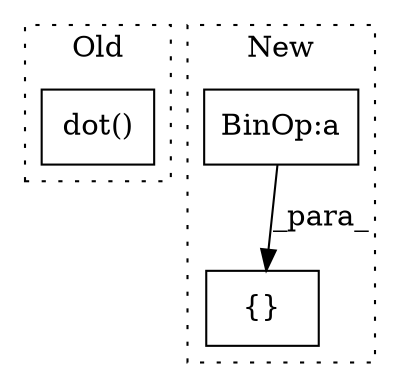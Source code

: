 digraph G {
subgraph cluster0 {
1 [label="dot()" a="75" s="391,415" l="7,1" shape="box"];
label = "Old";
style="dotted";
}
subgraph cluster1 {
2 [label="{}" a="59" s="1179,1195" l="1,0" shape="box"];
3 [label="BinOp:a" a="82" s="580" l="3" shape="box"];
label = "New";
style="dotted";
}
3 -> 2 [label="_para_"];
}